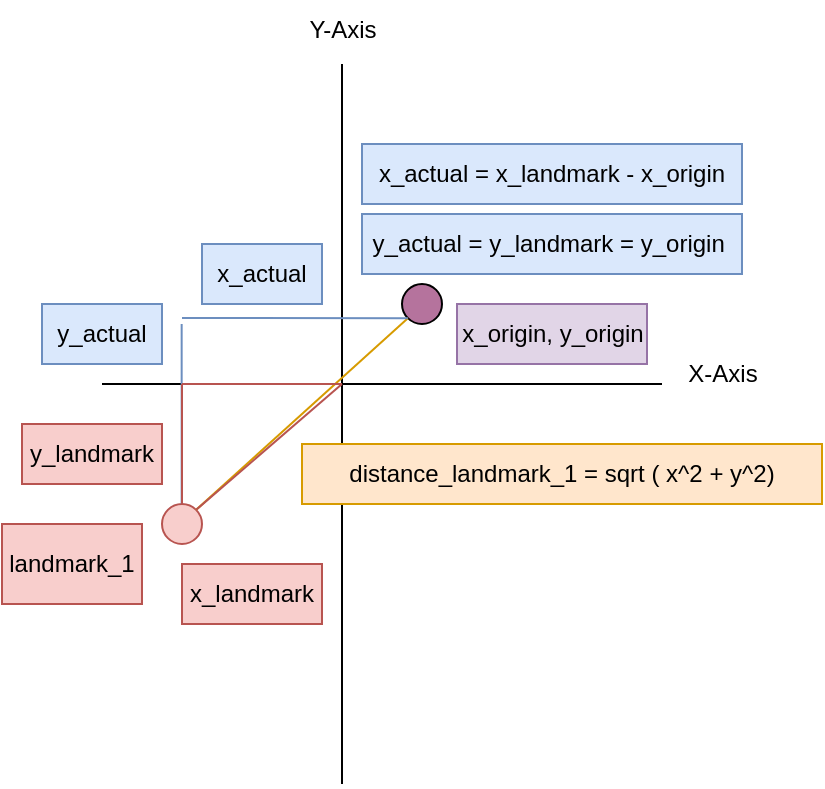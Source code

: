 <mxfile version="28.0.6">
  <diagram name="Page-1" id="ayNm3BpUlRlqqrN2z4AZ">
    <mxGraphModel dx="815" dy="481" grid="1" gridSize="10" guides="1" tooltips="1" connect="1" arrows="1" fold="1" page="1" pageScale="1" pageWidth="850" pageHeight="1100" math="0" shadow="0">
      <root>
        <mxCell id="0" />
        <mxCell id="1" parent="0" />
        <mxCell id="1umPsRGduTPDCneV_aaE-1" value="" style="endArrow=none;html=1;rounded=0;" parent="1" edge="1">
          <mxGeometry width="50" height="50" relative="1" as="geometry">
            <mxPoint x="200" y="480" as="sourcePoint" />
            <mxPoint x="200" y="120" as="targetPoint" />
          </mxGeometry>
        </mxCell>
        <mxCell id="1umPsRGduTPDCneV_aaE-2" value="" style="endArrow=none;html=1;rounded=0;" parent="1" edge="1">
          <mxGeometry width="50" height="50" relative="1" as="geometry">
            <mxPoint x="360" y="280" as="sourcePoint" />
            <mxPoint x="80" y="280" as="targetPoint" />
          </mxGeometry>
        </mxCell>
        <mxCell id="1umPsRGduTPDCneV_aaE-3" value="Y-Axis" style="text;html=1;align=center;verticalAlign=middle;resizable=0;points=[];autosize=1;strokeColor=none;fillColor=none;" parent="1" vertex="1">
          <mxGeometry x="170" y="88" width="60" height="30" as="geometry" />
        </mxCell>
        <mxCell id="1umPsRGduTPDCneV_aaE-4" value="X-Axis" style="text;html=1;align=center;verticalAlign=middle;resizable=0;points=[];autosize=1;strokeColor=none;fillColor=none;" parent="1" vertex="1">
          <mxGeometry x="360" y="260" width="60" height="30" as="geometry" />
        </mxCell>
        <mxCell id="1umPsRGduTPDCneV_aaE-5" value="" style="ellipse;whiteSpace=wrap;html=1;aspect=fixed;fillColor=#B5739D;" parent="1" vertex="1">
          <mxGeometry x="230" y="230" width="20" height="20" as="geometry" />
        </mxCell>
        <mxCell id="1umPsRGduTPDCneV_aaE-8" value="" style="ellipse;whiteSpace=wrap;html=1;aspect=fixed;fillColor=#f8cecc;strokeColor=#b85450;" parent="1" vertex="1">
          <mxGeometry x="110" y="340" width="20" height="20" as="geometry" />
        </mxCell>
        <mxCell id="1umPsRGduTPDCneV_aaE-10" value="" style="endArrow=none;html=1;rounded=0;exitX=1;exitY=0;exitDx=0;exitDy=0;entryX=0;entryY=1;entryDx=0;entryDy=0;fillColor=#ffe6cc;strokeColor=#d79b00;" parent="1" source="1umPsRGduTPDCneV_aaE-8" target="1umPsRGduTPDCneV_aaE-5" edge="1">
          <mxGeometry width="50" height="50" relative="1" as="geometry">
            <mxPoint x="120" y="340" as="sourcePoint" />
            <mxPoint x="170" y="290" as="targetPoint" />
          </mxGeometry>
        </mxCell>
        <mxCell id="1umPsRGduTPDCneV_aaE-11" value="" style="endArrow=none;html=1;rounded=0;entryX=0;entryY=1;entryDx=0;entryDy=0;fillColor=#dae8fc;strokeColor=#6c8ebf;" parent="1" target="1umPsRGduTPDCneV_aaE-5" edge="1">
          <mxGeometry width="50" height="50" relative="1" as="geometry">
            <mxPoint x="120" y="247" as="sourcePoint" />
            <mxPoint x="170" y="210" as="targetPoint" />
          </mxGeometry>
        </mxCell>
        <mxCell id="1umPsRGduTPDCneV_aaE-12" value="" style="endArrow=none;html=1;rounded=0;entryX=0;entryY=1;entryDx=0;entryDy=0;" parent="1" edge="1">
          <mxGeometry width="50" height="50" relative="1" as="geometry">
            <mxPoint x="150" y="280" as="sourcePoint" />
            <mxPoint x="263" y="280" as="targetPoint" />
          </mxGeometry>
        </mxCell>
        <mxCell id="1umPsRGduTPDCneV_aaE-13" value="" style="endArrow=none;html=1;rounded=0;fillColor=#dae8fc;strokeColor=#6c8ebf;" parent="1" edge="1">
          <mxGeometry width="50" height="50" relative="1" as="geometry">
            <mxPoint x="119.83" y="250" as="sourcePoint" />
            <mxPoint x="119.83" y="340" as="targetPoint" />
          </mxGeometry>
        </mxCell>
        <mxCell id="1umPsRGduTPDCneV_aaE-14" value="x_actual" style="text;html=1;align=center;verticalAlign=middle;whiteSpace=wrap;rounded=0;fillColor=#dae8fc;strokeColor=#6c8ebf;" parent="1" vertex="1">
          <mxGeometry x="130" y="210" width="60" height="30" as="geometry" />
        </mxCell>
        <mxCell id="1umPsRGduTPDCneV_aaE-15" value="y_actual" style="text;html=1;align=center;verticalAlign=middle;whiteSpace=wrap;rounded=0;fillColor=#dae8fc;strokeColor=#6c8ebf;" parent="1" vertex="1">
          <mxGeometry x="50" y="240" width="60" height="30" as="geometry" />
        </mxCell>
        <mxCell id="1umPsRGduTPDCneV_aaE-17" value="x_actual = x_landmark - x_origin" style="text;html=1;align=center;verticalAlign=middle;whiteSpace=wrap;rounded=0;fillColor=#dae8fc;strokeColor=#6c8ebf;" parent="1" vertex="1">
          <mxGeometry x="210" y="160" width="190" height="30" as="geometry" />
        </mxCell>
        <mxCell id="1umPsRGduTPDCneV_aaE-18" value="x_origin, y_origin" style="text;html=1;align=center;verticalAlign=middle;whiteSpace=wrap;rounded=0;fillColor=#e1d5e7;strokeColor=#9673a6;" parent="1" vertex="1">
          <mxGeometry x="257.5" y="240" width="95" height="30" as="geometry" />
        </mxCell>
        <mxCell id="1umPsRGduTPDCneV_aaE-19" value="y_actual = y_landmark = y_origin&amp;nbsp;" style="text;html=1;align=center;verticalAlign=middle;whiteSpace=wrap;rounded=0;fillColor=#dae8fc;strokeColor=#6c8ebf;" parent="1" vertex="1">
          <mxGeometry x="210" y="195" width="190" height="30" as="geometry" />
        </mxCell>
        <mxCell id="1umPsRGduTPDCneV_aaE-20" value="" style="endArrow=none;html=1;rounded=0;exitX=1;exitY=0;exitDx=0;exitDy=0;fillColor=#f8cecc;strokeColor=#b85450;" parent="1" source="1umPsRGduTPDCneV_aaE-8" edge="1">
          <mxGeometry width="50" height="50" relative="1" as="geometry">
            <mxPoint x="200" y="456" as="sourcePoint" />
            <mxPoint x="200" y="280" as="targetPoint" />
          </mxGeometry>
        </mxCell>
        <mxCell id="1umPsRGduTPDCneV_aaE-21" value="" style="endArrow=none;html=1;rounded=0;fillColor=#f8cecc;strokeColor=#b85450;" parent="1" edge="1">
          <mxGeometry width="50" height="50" relative="1" as="geometry">
            <mxPoint x="120" y="280" as="sourcePoint" />
            <mxPoint x="120" y="280" as="targetPoint" />
          </mxGeometry>
        </mxCell>
        <mxCell id="1umPsRGduTPDCneV_aaE-22" value="" style="endArrow=none;html=1;rounded=0;exitX=1;exitY=0;exitDx=0;exitDy=0;fillColor=#f8cecc;strokeColor=#b85450;" parent="1" edge="1">
          <mxGeometry width="50" height="50" relative="1" as="geometry">
            <mxPoint x="120" y="340" as="sourcePoint" />
            <mxPoint x="120" y="280" as="targetPoint" />
          </mxGeometry>
        </mxCell>
        <mxCell id="1umPsRGduTPDCneV_aaE-23" value="" style="endArrow=none;html=1;rounded=0;fillColor=#f8cecc;strokeColor=#b85450;" parent="1" edge="1">
          <mxGeometry width="50" height="50" relative="1" as="geometry">
            <mxPoint x="120" y="280" as="sourcePoint" />
            <mxPoint x="200" y="280" as="targetPoint" />
          </mxGeometry>
        </mxCell>
        <mxCell id="1umPsRGduTPDCneV_aaE-24" value="y_landmark" style="text;html=1;align=center;verticalAlign=middle;whiteSpace=wrap;rounded=0;fillColor=#f8cecc;strokeColor=#b85450;" parent="1" vertex="1">
          <mxGeometry x="40" y="300" width="70" height="30" as="geometry" />
        </mxCell>
        <mxCell id="1umPsRGduTPDCneV_aaE-25" value="x_landmark" style="text;html=1;align=center;verticalAlign=middle;whiteSpace=wrap;rounded=0;fillColor=#f8cecc;strokeColor=#b85450;" parent="1" vertex="1">
          <mxGeometry x="120" y="370" width="70" height="30" as="geometry" />
        </mxCell>
        <mxCell id="1umPsRGduTPDCneV_aaE-26" value="landmark_1" style="text;html=1;align=center;verticalAlign=middle;whiteSpace=wrap;rounded=0;fillColor=#f8cecc;strokeColor=#b85450;" parent="1" vertex="1">
          <mxGeometry x="30" y="350" width="70" height="40" as="geometry" />
        </mxCell>
        <mxCell id="1umPsRGduTPDCneV_aaE-16" value="distance_landmark_1 = sqrt ( x^2 + y^2)" style="text;html=1;align=center;verticalAlign=middle;whiteSpace=wrap;rounded=0;fillColor=#ffe6cc;strokeColor=#d79b00;" parent="1" vertex="1">
          <mxGeometry x="180" y="310" width="260" height="30" as="geometry" />
        </mxCell>
      </root>
    </mxGraphModel>
  </diagram>
</mxfile>
